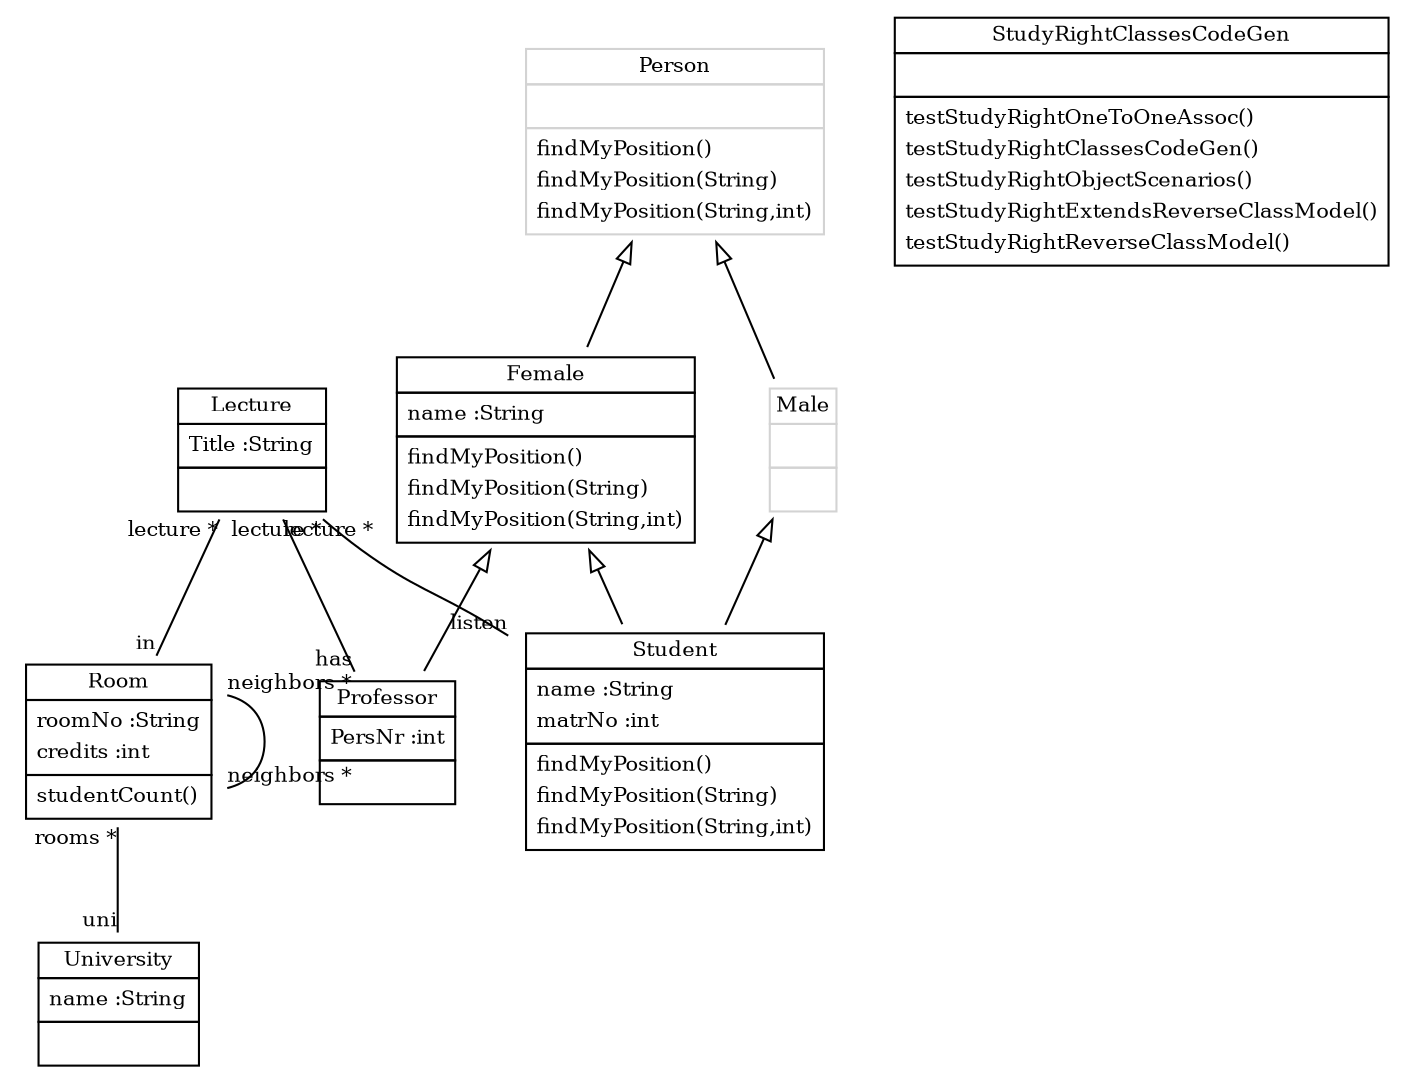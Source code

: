 
 digraph ClassDiagram {
    node [shape = none, fontsize = 10]; 
    edge [fontsize = 10];
    
    
    _Lecture [label=<<table border='0' cellborder='1' cellspacing='0'> <tr> <td HREF="../examples/org/sdmlib/examples/studyrightextends/Lecture.java">Lecture</td> </tr> <tr><td><table border='0' cellborder='0' cellspacing='0'> <tr><td align='left'>Title :String</td></tr>  </table></td></tr> <tr><td><table border='0' cellborder='0' cellspacing='0'> <tr><td> </td></tr> </table></td></tr> </table>>];
    _Person [label=<<table color='lightgrey' border='0' cellborder='1' cellspacing='0'> <tr> <td HREF="../examples/org/sdmlib/examples/studyrightextends/Person.java">Person</td> </tr> <tr><td><table border='0' cellborder='0' cellspacing='0'> <tr><td> </td></tr> </table></td></tr> <tr><td><table border='0' cellborder='0' cellspacing='0'> <tr><td align='left'>findMyPosition()</td></tr> <tr><td align='left'>findMyPosition(String)</td></tr> <tr><td align='left'>findMyPosition(String,int)</td></tr>  </table></td></tr> </table>>];
    _Room [label=<<table border='0' cellborder='1' cellspacing='0'> <tr> <td HREF="../examples/org/sdmlib/examples/studyrightextends/Room.java">Room</td> </tr> <tr><td><table border='0' cellborder='0' cellspacing='0'> <tr><td align='left'>roomNo :String</td></tr> <tr><td align='left'>credits :int</td></tr>  </table></td></tr> <tr><td><table border='0' cellborder='0' cellspacing='0'> <tr><td align='left'>studentCount()</td></tr>  </table></td></tr> </table>>];
    _University [label=<<table border='0' cellborder='1' cellspacing='0'> <tr> <td HREF="../examples/org/sdmlib/examples/studyrightextends/University.java">University</td> </tr> <tr><td><table border='0' cellborder='0' cellspacing='0'> <tr><td align='left'>name :String</td></tr>  </table></td></tr> <tr><td><table border='0' cellborder='0' cellspacing='0'> <tr><td> </td></tr> </table></td></tr> </table>>];
    _StudyRightClassesCodeGen [label=<<table border='0' cellborder='1' cellspacing='0'> <tr> <td HREF="../examples/org/sdmlib/examples/studyright/StudyRightClassesCodeGen.java">StudyRightClassesCodeGen</td> </tr> <tr><td><table border='0' cellborder='0' cellspacing='0'> <tr><td> </td></tr> </table></td></tr> <tr><td><table border='0' cellborder='0' cellspacing='0'> <tr><td align='left'>testStudyRightOneToOneAssoc()</td></tr> <tr><td align='left'>testStudyRightClassesCodeGen()</td></tr> <tr><td align='left'>testStudyRightObjectScenarios()</td></tr> <tr><td align='left'>testStudyRightExtendsReverseClassModel()</td></tr> <tr><td align='left'>testStudyRightReverseClassModel()</td></tr>  </table></td></tr> </table>>];
    _Female [label=<<table border='0' cellborder='1' cellspacing='0'> <tr> <td HREF="../examples/org/sdmlib/examples/studyrightextends/Female.java">Female</td> </tr> <tr><td><table border='0' cellborder='0' cellspacing='0'> <tr><td align='left'>name :String</td></tr>  </table></td></tr> <tr><td><table border='0' cellborder='0' cellspacing='0'> <tr><td align='left'>findMyPosition()</td></tr> <tr><td align='left'>findMyPosition(String)</td></tr> <tr><td align='left'>findMyPosition(String,int)</td></tr>  </table></td></tr> </table>>];
    _Male [label=<<table color='lightgrey' border='0' cellborder='1' cellspacing='0'> <tr> <td HREF="../examples/org/sdmlib/examples/studyrightextends/Male.java">Male</td> </tr> <tr><td><table border='0' cellborder='0' cellspacing='0'> <tr><td> </td></tr> </table></td></tr> <tr><td><table border='0' cellborder='0' cellspacing='0'> <tr><td> </td></tr> </table></td></tr> </table>>];
    _Professor [label=<<table border='0' cellborder='1' cellspacing='0'> <tr> <td HREF="../examples/org/sdmlib/examples/studyrightextends/Professor.java">Professor</td> </tr> <tr><td><table border='0' cellborder='0' cellspacing='0'> <tr><td align='left'>PersNr :int</td></tr>  </table></td></tr> <tr><td><table border='0' cellborder='0' cellspacing='0'> <tr><td> </td></tr> </table></td></tr> </table>>];
    _Student [label=<<table border='0' cellborder='1' cellspacing='0'> <tr> <td HREF="../examples/org/sdmlib/examples/studyrightextends/Student.java">Student</td> </tr> <tr><td><table border='0' cellborder='0' cellspacing='0'> <tr><td align='left'>name :String</td></tr> <tr><td align='left'>matrNo :int</td></tr>  </table></td></tr> <tr><td><table border='0' cellborder='0' cellspacing='0'> <tr><td align='left'>findMyPosition()</td></tr> <tr><td align='left'>findMyPosition(String)</td></tr> <tr><td align='left'>findMyPosition(String,int)</td></tr>  </table></td></tr> </table>>];
    
    
    
    _Female ->  _Professor [dir = "back" arrowtail = "empty"];
    _Female ->  _Student [dir = "back" arrowtail = "empty"];
    _Person ->  _Female [dir = "back" arrowtail = "empty"];
    _Person ->  _Male [dir = "back" arrowtail = "empty"];
    _Male ->  _Student [dir = "back" arrowtail = "empty"];
    _Room -> _Room [headlabel = "neighbors *" taillabel = "neighbors *" arrowhead = "none" ];
    _Lecture -> _Room [headlabel = "in" taillabel = "lecture *" arrowhead = "none" ];
    _Room -> _University [headlabel = "uni" taillabel = "rooms *" arrowhead = "none" ];
    _Lecture -> _Professor [headlabel = "has" taillabel = "lecture *" arrowhead = "none" ];
    _Lecture -> _Student [headlabel = "listen" taillabel = "lecture *" arrowhead = "none" ];
}
